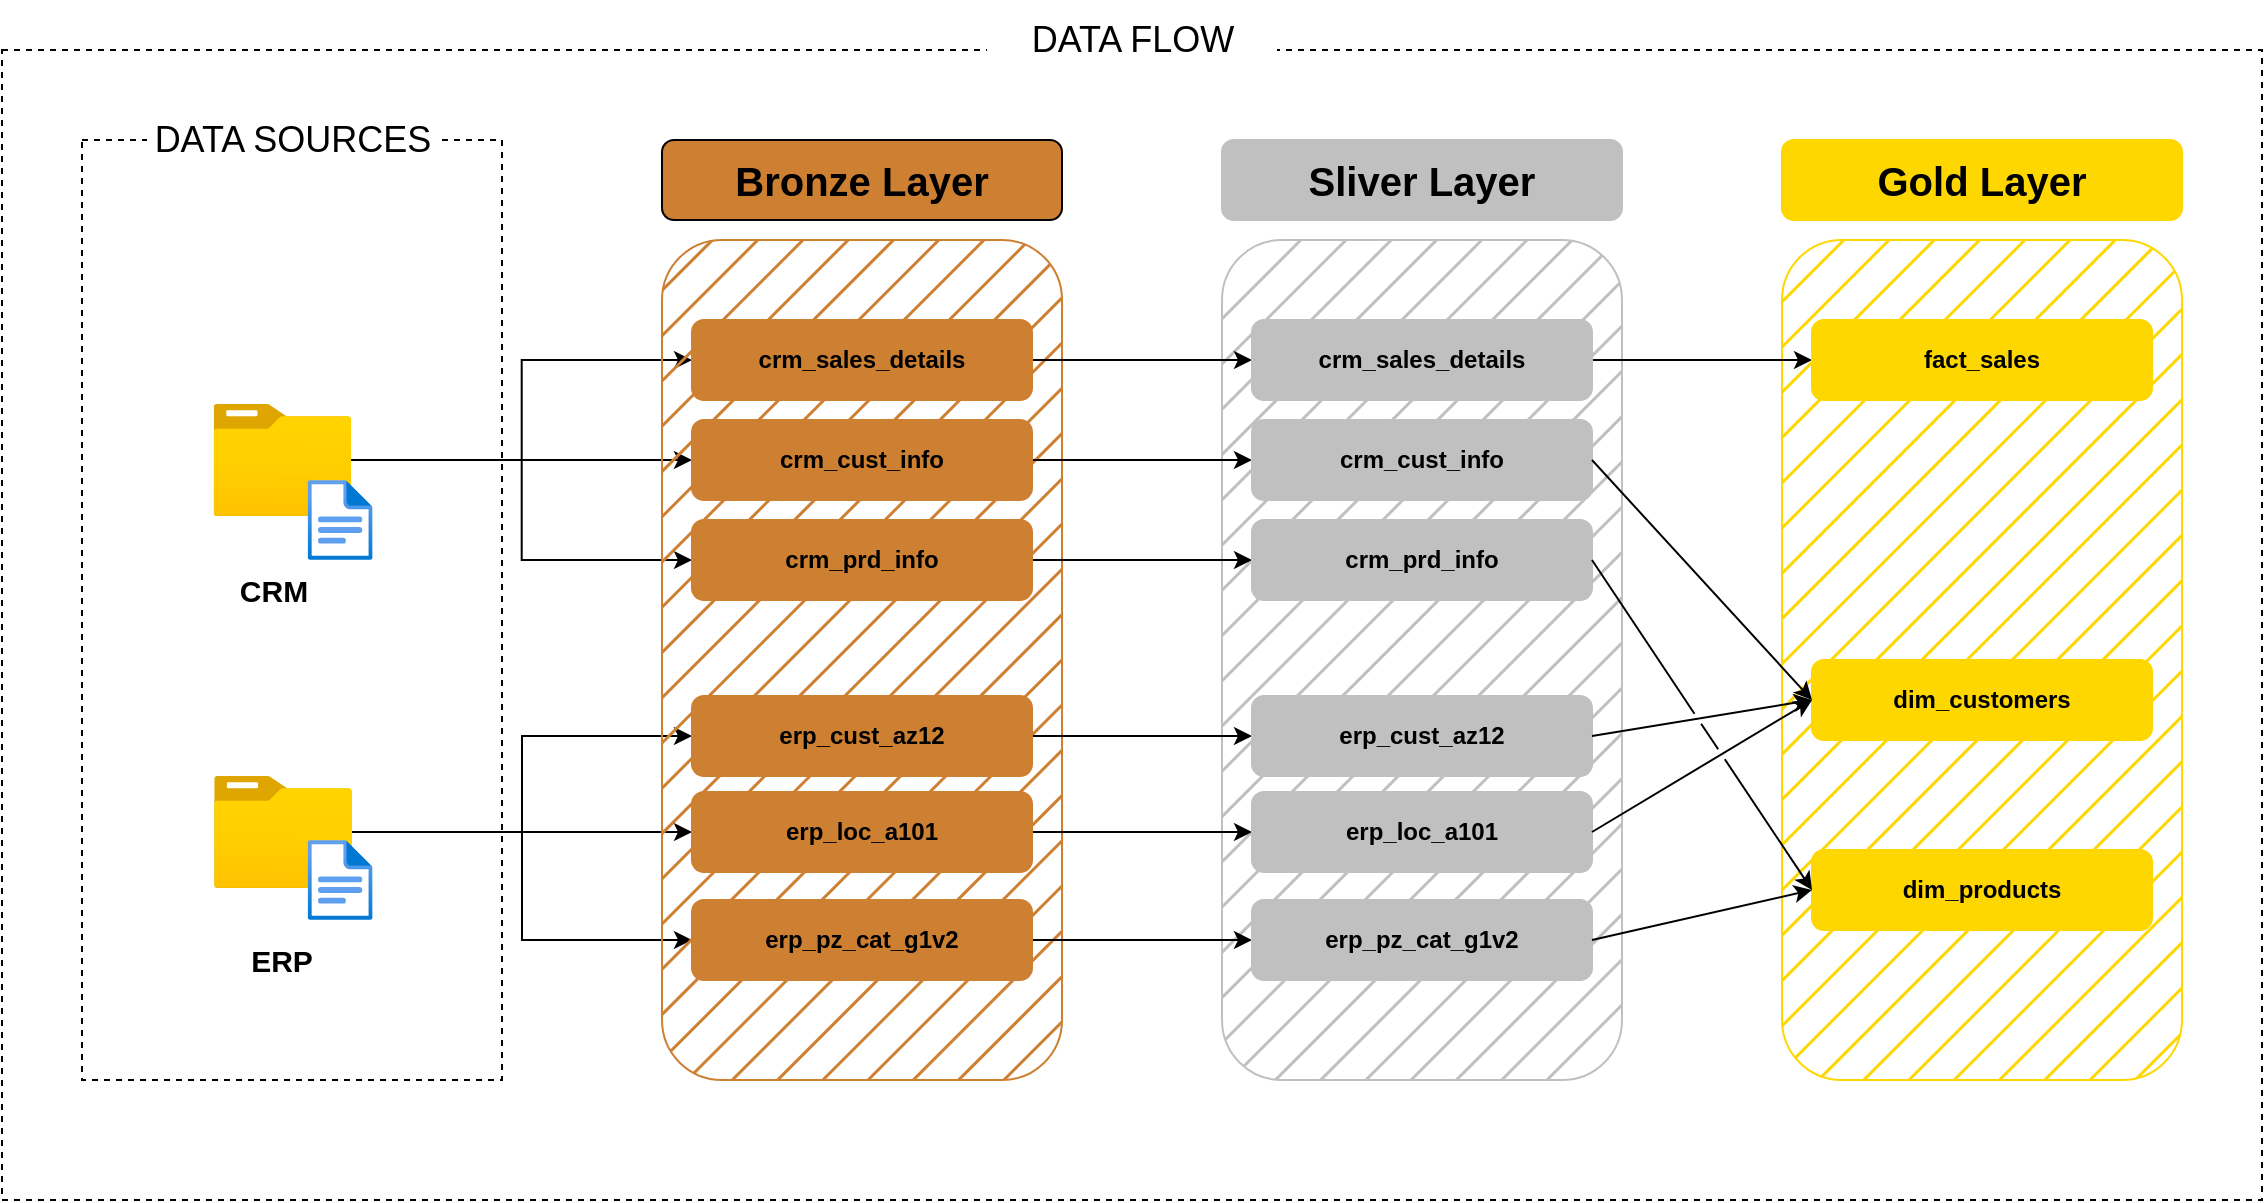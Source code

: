 <mxfile version="26.0.16">
  <diagram name="Page-1" id="hLjUIzrMiFrBO7jH8AAe">
    <mxGraphModel grid="1" page="1" gridSize="10" guides="1" tooltips="1" connect="1" arrows="1" fold="1" pageScale="1" pageWidth="1169" pageHeight="827" math="0" shadow="0">
      <root>
        <mxCell id="0" />
        <mxCell id="1" parent="0" />
        <mxCell id="643raFa5cq6lRftVgl6i-58" value="" style="rounded=0;whiteSpace=wrap;html=1;fillColor=none;dashed=1;strokeColor=#000000;" vertex="1" parent="1">
          <mxGeometry x="30" y="165" width="1130" height="575" as="geometry" />
        </mxCell>
        <mxCell id="643raFa5cq6lRftVgl6i-2" value="" style="rounded=0;whiteSpace=wrap;html=1;fillColor=none;dashed=1;strokeColor=#000000;" vertex="1" parent="1">
          <mxGeometry x="70" y="210" width="210" height="470" as="geometry" />
        </mxCell>
        <mxCell id="643raFa5cq6lRftVgl6i-4" value="DATA SOURCES" style="rounded=0;whiteSpace=wrap;html=1;strokeColor=none;fontSize=18;" vertex="1" parent="1">
          <mxGeometry x="102.5" y="190" width="145" height="40" as="geometry" />
        </mxCell>
        <mxCell id="643raFa5cq6lRftVgl6i-37" style="edgeStyle=orthogonalEdgeStyle;rounded=0;orthogonalLoop=1;jettySize=auto;html=1;" edge="1" parent="1" source="643raFa5cq6lRftVgl6i-5" target="643raFa5cq6lRftVgl6i-19">
          <mxGeometry relative="1" as="geometry" />
        </mxCell>
        <mxCell id="643raFa5cq6lRftVgl6i-38" style="edgeStyle=orthogonalEdgeStyle;rounded=0;orthogonalLoop=1;jettySize=auto;html=1;entryX=0;entryY=0.5;entryDx=0;entryDy=0;" edge="1" parent="1" source="643raFa5cq6lRftVgl6i-5" target="643raFa5cq6lRftVgl6i-20">
          <mxGeometry relative="1" as="geometry" />
        </mxCell>
        <mxCell id="643raFa5cq6lRftVgl6i-40" style="edgeStyle=orthogonalEdgeStyle;rounded=0;orthogonalLoop=1;jettySize=auto;html=1;entryX=0;entryY=0.5;entryDx=0;entryDy=0;" edge="1" parent="1" source="643raFa5cq6lRftVgl6i-5" target="643raFa5cq6lRftVgl6i-18">
          <mxGeometry relative="1" as="geometry" />
        </mxCell>
        <mxCell id="643raFa5cq6lRftVgl6i-5" value="" style="image;aspect=fixed;html=1;points=[];align=center;fontSize=12;image=img/lib/azure2/general/Folder_Blank.svg;" vertex="1" parent="1">
          <mxGeometry x="135.71" y="342" width="69" height="56.0" as="geometry" />
        </mxCell>
        <mxCell id="643raFa5cq6lRftVgl6i-7" value="" style="image;aspect=fixed;html=1;points=[];align=center;fontSize=12;image=img/lib/azure2/general/File.svg;" vertex="1" parent="1">
          <mxGeometry x="182.83" y="380" width="32.46" height="40" as="geometry" />
        </mxCell>
        <mxCell id="643raFa5cq6lRftVgl6i-41" style="edgeStyle=orthogonalEdgeStyle;rounded=0;orthogonalLoop=1;jettySize=auto;html=1;entryX=0;entryY=0.5;entryDx=0;entryDy=0;" edge="1" parent="1" source="643raFa5cq6lRftVgl6i-8" target="643raFa5cq6lRftVgl6i-22">
          <mxGeometry relative="1" as="geometry" />
        </mxCell>
        <mxCell id="643raFa5cq6lRftVgl6i-42" style="edgeStyle=orthogonalEdgeStyle;rounded=0;orthogonalLoop=1;jettySize=auto;html=1;entryX=0;entryY=0.5;entryDx=0;entryDy=0;" edge="1" parent="1" source="643raFa5cq6lRftVgl6i-8" target="643raFa5cq6lRftVgl6i-21">
          <mxGeometry relative="1" as="geometry" />
        </mxCell>
        <mxCell id="643raFa5cq6lRftVgl6i-43" style="edgeStyle=orthogonalEdgeStyle;rounded=0;orthogonalLoop=1;jettySize=auto;html=1;entryX=0;entryY=0.5;entryDx=0;entryDy=0;" edge="1" parent="1" source="643raFa5cq6lRftVgl6i-8" target="643raFa5cq6lRftVgl6i-23">
          <mxGeometry relative="1" as="geometry" />
        </mxCell>
        <mxCell id="643raFa5cq6lRftVgl6i-8" value="" style="image;aspect=fixed;html=1;points=[];align=center;fontSize=12;image=img/lib/azure2/general/Folder_Blank.svg;" vertex="1" parent="1">
          <mxGeometry x="136" y="528" width="69" height="56.0" as="geometry" />
        </mxCell>
        <mxCell id="643raFa5cq6lRftVgl6i-9" value="" style="image;aspect=fixed;html=1;points=[];align=center;fontSize=12;image=img/lib/azure2/general/File.svg;" vertex="1" parent="1">
          <mxGeometry x="182.83" y="560" width="32.46" height="40" as="geometry" />
        </mxCell>
        <mxCell id="643raFa5cq6lRftVgl6i-10" value="&lt;b&gt;&lt;font style=&quot;font-size: 15px;&quot;&gt;CRM&lt;/font&gt;&lt;/b&gt;" style="text;html=1;align=center;verticalAlign=middle;whiteSpace=wrap;rounded=0;" vertex="1" parent="1">
          <mxGeometry x="135.71" y="420" width="60" height="30" as="geometry" />
        </mxCell>
        <mxCell id="643raFa5cq6lRftVgl6i-11" value="&lt;b&gt;&lt;font style=&quot;font-size: 15px;&quot;&gt;ERP&lt;/font&gt;&lt;/b&gt;" style="text;html=1;align=center;verticalAlign=middle;whiteSpace=wrap;rounded=0;" vertex="1" parent="1">
          <mxGeometry x="140.21" y="605" width="60" height="30" as="geometry" />
        </mxCell>
        <mxCell id="643raFa5cq6lRftVgl6i-12" value="" style="rounded=1;whiteSpace=wrap;html=1;fontColor=default;strokeColor=#CD7F32;fillStyle=hatch;fillColor=#CD7F32;gradientColor=none;strokeWidth=1;" vertex="1" parent="1">
          <mxGeometry x="360" y="260" width="200" height="420" as="geometry" />
        </mxCell>
        <mxCell id="643raFa5cq6lRftVgl6i-13" value="" style="rounded=1;whiteSpace=wrap;html=1;fillStyle=hatch;fillColor=#C0C0C0;strokeColor=#C0C0C0;" vertex="1" parent="1">
          <mxGeometry x="640" y="260" width="200" height="420" as="geometry" />
        </mxCell>
        <mxCell id="643raFa5cq6lRftVgl6i-14" value="" style="rounded=1;whiteSpace=wrap;html=1;strokeColor=#FFD700;fillStyle=hatch;fillColor=#FFD700;" vertex="1" parent="1">
          <mxGeometry x="920" y="260" width="200" height="420" as="geometry" />
        </mxCell>
        <mxCell id="643raFa5cq6lRftVgl6i-15" value="&lt;font style=&quot;font-size: 20px;&quot;&gt;&lt;b&gt;Bronze Layer&lt;/b&gt;&lt;/font&gt;" style="rounded=1;whiteSpace=wrap;html=1;fillColor=#CD7F32;" vertex="1" parent="1">
          <mxGeometry x="360" y="210" width="200" height="40" as="geometry" />
        </mxCell>
        <mxCell id="643raFa5cq6lRftVgl6i-16" value="&lt;font style=&quot;font-size: 20px;&quot;&gt;&lt;b&gt;Sliver Layer&lt;/b&gt;&lt;/font&gt;" style="rounded=1;whiteSpace=wrap;html=1;fillColor=#C0C0C0;strokeColor=#C0C0C0;" vertex="1" parent="1">
          <mxGeometry x="640" y="210" width="200" height="40" as="geometry" />
        </mxCell>
        <mxCell id="643raFa5cq6lRftVgl6i-17" value="&lt;font style=&quot;font-size: 20px;&quot;&gt;&lt;b&gt;Gold Layer&lt;/b&gt;&lt;/font&gt;" style="rounded=1;whiteSpace=wrap;html=1;fillColor=#FFD700;strokeColor=#FFD700;" vertex="1" parent="1">
          <mxGeometry x="920" y="210" width="200" height="40" as="geometry" />
        </mxCell>
        <mxCell id="643raFa5cq6lRftVgl6i-44" style="edgeStyle=orthogonalEdgeStyle;rounded=0;orthogonalLoop=1;jettySize=auto;html=1;exitX=1;exitY=0.5;exitDx=0;exitDy=0;entryX=0;entryY=0.5;entryDx=0;entryDy=0;" edge="1" parent="1" source="643raFa5cq6lRftVgl6i-18" target="643raFa5cq6lRftVgl6i-24">
          <mxGeometry relative="1" as="geometry" />
        </mxCell>
        <mxCell id="643raFa5cq6lRftVgl6i-18" value="&lt;b&gt;crm_sales_details&lt;/b&gt;" style="rounded=1;whiteSpace=wrap;html=1;fillColor=#CD7F32;strokeColor=#CD7F32;" vertex="1" parent="1">
          <mxGeometry x="375" y="300" width="170" height="40" as="geometry" />
        </mxCell>
        <mxCell id="643raFa5cq6lRftVgl6i-45" style="edgeStyle=orthogonalEdgeStyle;rounded=0;orthogonalLoop=1;jettySize=auto;html=1;exitX=1;exitY=0.5;exitDx=0;exitDy=0;entryX=0;entryY=0.5;entryDx=0;entryDy=0;" edge="1" parent="1" source="643raFa5cq6lRftVgl6i-19" target="643raFa5cq6lRftVgl6i-25">
          <mxGeometry relative="1" as="geometry" />
        </mxCell>
        <mxCell id="643raFa5cq6lRftVgl6i-19" value="&lt;b&gt;crm_cust_info&lt;/b&gt;" style="rounded=1;whiteSpace=wrap;html=1;fillColor=#CD7F32;strokeColor=#CD7F32;" vertex="1" parent="1">
          <mxGeometry x="375" y="350" width="170" height="40" as="geometry" />
        </mxCell>
        <mxCell id="643raFa5cq6lRftVgl6i-46" style="edgeStyle=orthogonalEdgeStyle;rounded=0;orthogonalLoop=1;jettySize=auto;html=1;entryX=0;entryY=0.5;entryDx=0;entryDy=0;" edge="1" parent="1" source="643raFa5cq6lRftVgl6i-20" target="643raFa5cq6lRftVgl6i-26">
          <mxGeometry relative="1" as="geometry" />
        </mxCell>
        <mxCell id="643raFa5cq6lRftVgl6i-20" value="&lt;b&gt;crm_prd_info&lt;/b&gt;" style="rounded=1;whiteSpace=wrap;html=1;fillColor=#CD7F32;strokeColor=#CD7F32;" vertex="1" parent="1">
          <mxGeometry x="375" y="400" width="170" height="40" as="geometry" />
        </mxCell>
        <mxCell id="643raFa5cq6lRftVgl6i-47" style="edgeStyle=orthogonalEdgeStyle;rounded=0;orthogonalLoop=1;jettySize=auto;html=1;entryX=0;entryY=0.5;entryDx=0;entryDy=0;" edge="1" parent="1" source="643raFa5cq6lRftVgl6i-21" target="643raFa5cq6lRftVgl6i-27">
          <mxGeometry relative="1" as="geometry" />
        </mxCell>
        <mxCell id="643raFa5cq6lRftVgl6i-21" value="&lt;b&gt;erp_cust_az12&lt;/b&gt;" style="rounded=1;whiteSpace=wrap;html=1;fillColor=#CD7F32;strokeColor=#CD7F32;" vertex="1" parent="1">
          <mxGeometry x="375" y="488" width="170" height="40" as="geometry" />
        </mxCell>
        <mxCell id="643raFa5cq6lRftVgl6i-48" style="edgeStyle=orthogonalEdgeStyle;rounded=0;orthogonalLoop=1;jettySize=auto;html=1;entryX=0;entryY=0.5;entryDx=0;entryDy=0;" edge="1" parent="1" source="643raFa5cq6lRftVgl6i-22" target="643raFa5cq6lRftVgl6i-28">
          <mxGeometry relative="1" as="geometry" />
        </mxCell>
        <mxCell id="643raFa5cq6lRftVgl6i-22" value="&lt;b&gt;erp_loc_a101&lt;/b&gt;" style="rounded=1;whiteSpace=wrap;html=1;fillColor=#CD7F32;strokeColor=#CD7F32;" vertex="1" parent="1">
          <mxGeometry x="375" y="536" width="170" height="40" as="geometry" />
        </mxCell>
        <mxCell id="643raFa5cq6lRftVgl6i-49" style="edgeStyle=orthogonalEdgeStyle;rounded=0;orthogonalLoop=1;jettySize=auto;html=1;entryX=0;entryY=0.5;entryDx=0;entryDy=0;" edge="1" parent="1" source="643raFa5cq6lRftVgl6i-23" target="643raFa5cq6lRftVgl6i-29">
          <mxGeometry relative="1" as="geometry" />
        </mxCell>
        <mxCell id="643raFa5cq6lRftVgl6i-23" value="&lt;b&gt;erp_pz_cat_g1v2&lt;/b&gt;" style="rounded=1;whiteSpace=wrap;html=1;fillColor=#CD7F32;strokeColor=#CD7F32;" vertex="1" parent="1">
          <mxGeometry x="375" y="590" width="170" height="40" as="geometry" />
        </mxCell>
        <mxCell id="643raFa5cq6lRftVgl6i-50" style="edgeStyle=orthogonalEdgeStyle;rounded=0;orthogonalLoop=1;jettySize=auto;html=1;entryX=0;entryY=0.5;entryDx=0;entryDy=0;" edge="1" parent="1" source="643raFa5cq6lRftVgl6i-24" target="643raFa5cq6lRftVgl6i-30">
          <mxGeometry relative="1" as="geometry" />
        </mxCell>
        <mxCell id="643raFa5cq6lRftVgl6i-24" value="&lt;b&gt;crm_sales_details&lt;/b&gt;" style="rounded=1;whiteSpace=wrap;html=1;fillColor=#C0C0C0;strokeColor=#C0C0C0;" vertex="1" parent="1">
          <mxGeometry x="655" y="300" width="170" height="40" as="geometry" />
        </mxCell>
        <mxCell id="643raFa5cq6lRftVgl6i-25" value="&lt;b&gt;crm_cust_info&lt;/b&gt;" style="rounded=1;whiteSpace=wrap;html=1;fillColor=#C0C0C0;strokeColor=#C0C0C0;" vertex="1" parent="1">
          <mxGeometry x="655" y="350" width="170" height="40" as="geometry" />
        </mxCell>
        <mxCell id="643raFa5cq6lRftVgl6i-26" value="&lt;b&gt;crm_prd_info&lt;/b&gt;" style="rounded=1;whiteSpace=wrap;html=1;fillColor=#C0C0C0;strokeColor=#C0C0C0;" vertex="1" parent="1">
          <mxGeometry x="655" y="400" width="170" height="40" as="geometry" />
        </mxCell>
        <mxCell id="643raFa5cq6lRftVgl6i-27" value="&lt;b&gt;erp_cust_az12&lt;/b&gt;" style="rounded=1;whiteSpace=wrap;html=1;fillColor=#C0C0C0;strokeColor=#C0C0C0;" vertex="1" parent="1">
          <mxGeometry x="655" y="488" width="170" height="40" as="geometry" />
        </mxCell>
        <mxCell id="643raFa5cq6lRftVgl6i-28" value="&lt;b&gt;erp_loc_a101&lt;/b&gt;" style="rounded=1;whiteSpace=wrap;html=1;fillColor=#C0C0C0;strokeColor=#C0C0C0;" vertex="1" parent="1">
          <mxGeometry x="655" y="536" width="170" height="40" as="geometry" />
        </mxCell>
        <mxCell id="643raFa5cq6lRftVgl6i-29" value="&lt;b&gt;erp_pz_cat_g1v2&lt;/b&gt;" style="rounded=1;whiteSpace=wrap;html=1;fillColor=#C0C0C0;strokeColor=#C0C0C0;" vertex="1" parent="1">
          <mxGeometry x="655" y="590" width="170" height="40" as="geometry" />
        </mxCell>
        <mxCell id="643raFa5cq6lRftVgl6i-30" value="&lt;b&gt;fact_sales&lt;/b&gt;" style="rounded=1;whiteSpace=wrap;html=1;fillColor=#FFD700;strokeColor=#FFD700;" vertex="1" parent="1">
          <mxGeometry x="935" y="300" width="170" height="40" as="geometry" />
        </mxCell>
        <mxCell id="643raFa5cq6lRftVgl6i-34" value="&lt;b&gt;dim_customers&lt;/b&gt;" style="rounded=1;whiteSpace=wrap;html=1;fillColor=#FFD700;strokeColor=#FFD700;" vertex="1" parent="1">
          <mxGeometry x="935" y="470" width="170" height="40" as="geometry" />
        </mxCell>
        <mxCell id="643raFa5cq6lRftVgl6i-35" value="&lt;b&gt;dim_products&lt;/b&gt;" style="rounded=1;whiteSpace=wrap;html=1;fillColor=#FFD700;strokeColor=#FFD700;" vertex="1" parent="1">
          <mxGeometry x="935" y="565" width="170" height="40" as="geometry" />
        </mxCell>
        <mxCell id="643raFa5cq6lRftVgl6i-53" value="" style="endArrow=classic;html=1;rounded=0;entryX=0;entryY=0.5;entryDx=0;entryDy=0;exitX=1;exitY=0.5;exitDx=0;exitDy=0;shadow=0;jumpStyle=gap;" edge="1" parent="1" source="643raFa5cq6lRftVgl6i-25" target="643raFa5cq6lRftVgl6i-34">
          <mxGeometry width="50" height="50" relative="1" as="geometry">
            <mxPoint x="830" y="380" as="sourcePoint" />
            <mxPoint x="880" y="330" as="targetPoint" />
          </mxGeometry>
        </mxCell>
        <mxCell id="643raFa5cq6lRftVgl6i-54" value="" style="endArrow=classic;html=1;rounded=0;entryX=0;entryY=0.5;entryDx=0;entryDy=0;exitX=1;exitY=0.5;exitDx=0;exitDy=0;shadow=0;jumpStyle=gap;" edge="1" parent="1" source="643raFa5cq6lRftVgl6i-27" target="643raFa5cq6lRftVgl6i-34">
          <mxGeometry width="50" height="50" relative="1" as="geometry">
            <mxPoint x="830" y="520" as="sourcePoint" />
            <mxPoint x="935" y="630" as="targetPoint" />
          </mxGeometry>
        </mxCell>
        <mxCell id="643raFa5cq6lRftVgl6i-55" value="" style="endArrow=classic;html=1;rounded=0;exitX=1;exitY=0.5;exitDx=0;exitDy=0;entryX=0;entryY=0.5;entryDx=0;entryDy=0;shadow=0;jumpStyle=gap;" edge="1" parent="1" source="643raFa5cq6lRftVgl6i-28" target="643raFa5cq6lRftVgl6i-34">
          <mxGeometry width="50" height="50" relative="1" as="geometry">
            <mxPoint x="835" y="518" as="sourcePoint" />
            <mxPoint x="945" y="500" as="targetPoint" />
          </mxGeometry>
        </mxCell>
        <mxCell id="643raFa5cq6lRftVgl6i-56" value="" style="endArrow=classic;html=1;rounded=0;entryX=0;entryY=0.5;entryDx=0;entryDy=0;exitX=1;exitY=0.5;exitDx=0;exitDy=0;shadow=0;jumpStyle=gap;" edge="1" parent="1" source="643raFa5cq6lRftVgl6i-26" target="643raFa5cq6lRftVgl6i-35">
          <mxGeometry width="50" height="50" relative="1" as="geometry">
            <mxPoint x="830" y="420" as="sourcePoint" />
            <mxPoint x="935" y="536" as="targetPoint" />
          </mxGeometry>
        </mxCell>
        <mxCell id="643raFa5cq6lRftVgl6i-57" value="" style="endArrow=classic;html=1;rounded=0;entryX=0;entryY=0.5;entryDx=0;entryDy=0;exitX=1;exitY=0.5;exitDx=0;exitDy=0;shadow=0;jumpStyle=gap;" edge="1" parent="1" source="643raFa5cq6lRftVgl6i-29" target="643raFa5cq6lRftVgl6i-35">
          <mxGeometry width="50" height="50" relative="1" as="geometry">
            <mxPoint x="835" y="430" as="sourcePoint" />
            <mxPoint x="945" y="595" as="targetPoint" />
          </mxGeometry>
        </mxCell>
        <mxCell id="643raFa5cq6lRftVgl6i-59" value="DATA FLOW" style="rounded=0;whiteSpace=wrap;html=1;strokeColor=none;fontSize=18;" vertex="1" parent="1">
          <mxGeometry x="522.5" y="140" width="145" height="40" as="geometry" />
        </mxCell>
      </root>
    </mxGraphModel>
  </diagram>
</mxfile>
